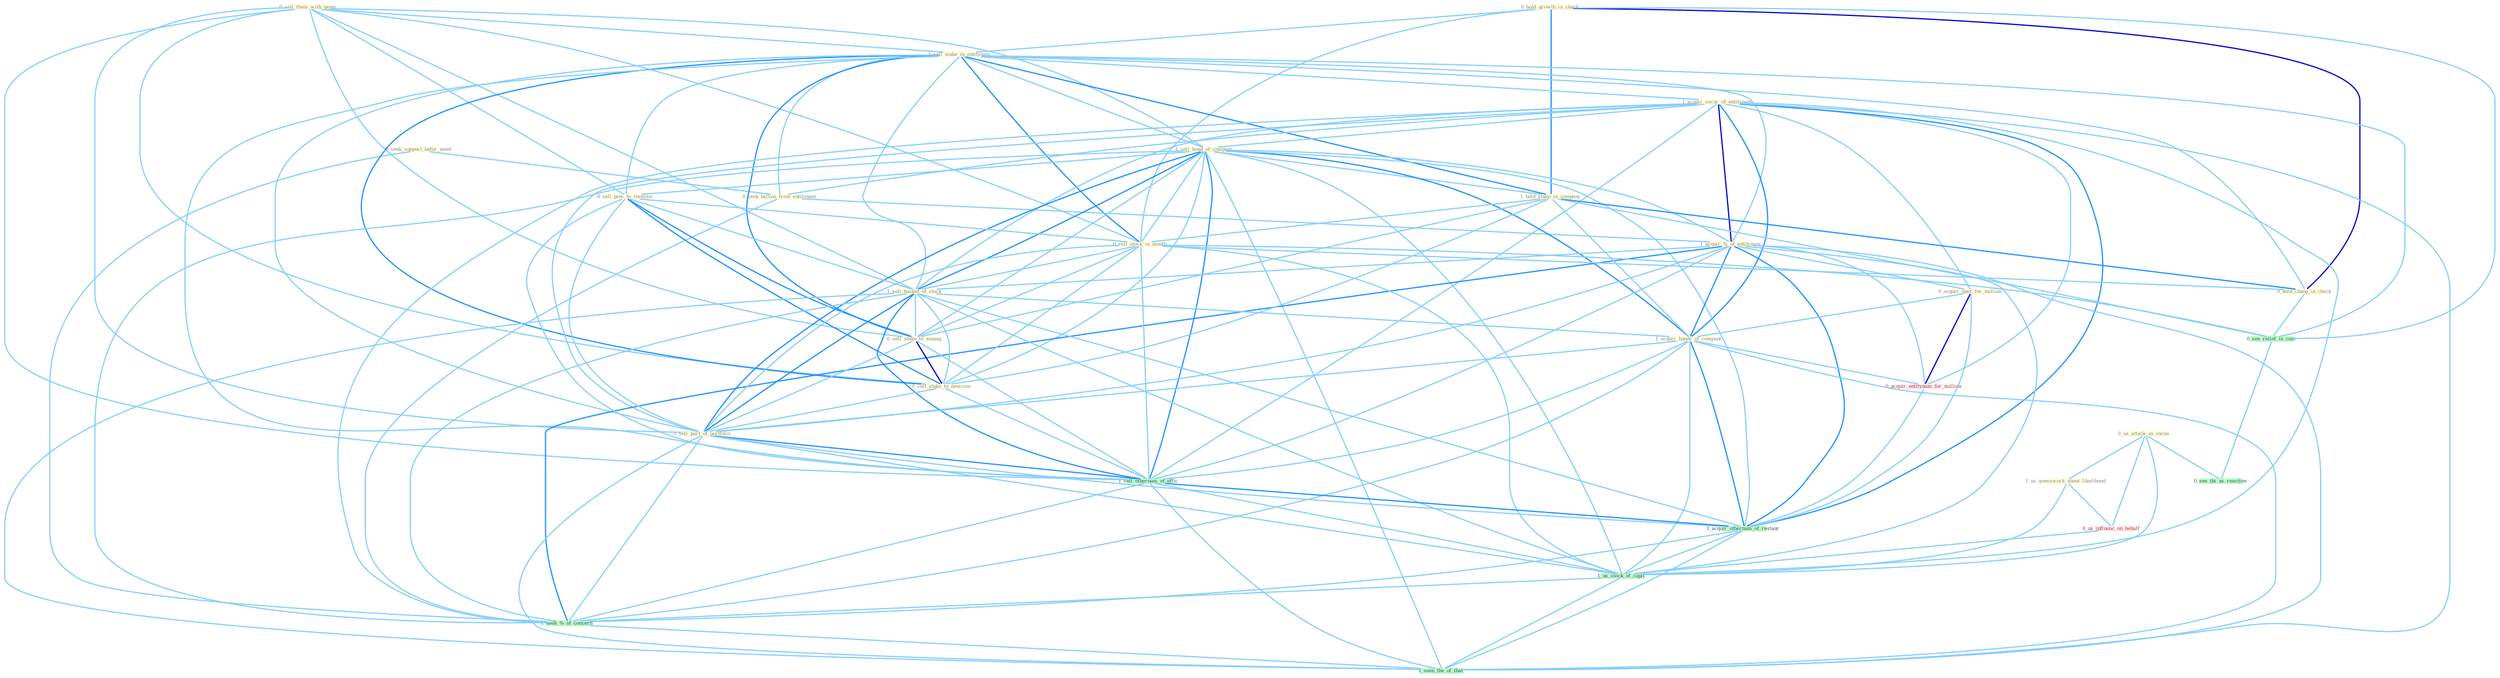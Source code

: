 Graph G{ 
    node
    [shape=polygon,style=filled,width=.5,height=.06,color="#BDFCC9",fixedsize=true,fontsize=4,
    fontcolor="#2f4f4f"];
    {node
    [color="#ffffe0", fontcolor="#8b7d6b"] "0_hold_growth_in_check " "0_seek_support_befor_meet " "0_sell_them_with_gener " "1_sell_stake_in_entitynam " "1_acquir_secur_of_entitynam " "0_seek_billion_from_entitynam " "1_sell_bond_of_compani " "1_acquir_%_of_entitynam " "0_us_attack_as_excus " "1_hold_stake_in_compani " "1_us_guesswork_about_likelihood " "0_sell_piec_to_investor " "0_sell_stock_in_month " "0_acquir_oper_for_million " "1_sell_basket_of_stock " "0_sell_stake_to_manag " "0_sell_stake_to_newcom " "1_acquir_hundr_of_compani " "0_hold_chang_in_check " "1_sell_part_of_portfolio "}
{node [color="#fff0f5", fontcolor="#b22222"] "0_acquir_entitynam_for_million " "0_us_influenc_on_behalf "}
edge [color="#B0E2FF"];

	"0_hold_growth_in_check " -- "1_sell_stake_in_entitynam " [w="1", color="#87cefa" ];
	"0_hold_growth_in_check " -- "1_hold_stake_in_compani " [w="2", color="#1e90ff" , len=0.8];
	"0_hold_growth_in_check " -- "0_sell_stock_in_month " [w="1", color="#87cefa" ];
	"0_hold_growth_in_check " -- "0_hold_chang_in_check " [w="3", color="#0000cd" , len=0.6];
	"0_hold_growth_in_check " -- "0_see_relief_in_cost " [w="1", color="#87cefa" ];
	"0_seek_support_befor_meet " -- "0_seek_billion_from_entitynam " [w="1", color="#87cefa" ];
	"0_seek_support_befor_meet " -- "1_seek_%_of_concern " [w="1", color="#87cefa" ];
	"0_sell_them_with_gener " -- "1_sell_stake_in_entitynam " [w="1", color="#87cefa" ];
	"0_sell_them_with_gener " -- "1_sell_bond_of_compani " [w="1", color="#87cefa" ];
	"0_sell_them_with_gener " -- "0_sell_piec_to_investor " [w="1", color="#87cefa" ];
	"0_sell_them_with_gener " -- "0_sell_stock_in_month " [w="1", color="#87cefa" ];
	"0_sell_them_with_gener " -- "1_sell_basket_of_stock " [w="1", color="#87cefa" ];
	"0_sell_them_with_gener " -- "0_sell_stake_to_manag " [w="1", color="#87cefa" ];
	"0_sell_them_with_gener " -- "0_sell_stake_to_newcom " [w="1", color="#87cefa" ];
	"0_sell_them_with_gener " -- "1_sell_part_of_portfolio " [w="1", color="#87cefa" ];
	"0_sell_them_with_gener " -- "1_sell_othernum_of_offic " [w="1", color="#87cefa" ];
	"1_sell_stake_in_entitynam " -- "1_acquir_secur_of_entitynam " [w="1", color="#87cefa" ];
	"1_sell_stake_in_entitynam " -- "0_seek_billion_from_entitynam " [w="1", color="#87cefa" ];
	"1_sell_stake_in_entitynam " -- "1_sell_bond_of_compani " [w="1", color="#87cefa" ];
	"1_sell_stake_in_entitynam " -- "1_acquir_%_of_entitynam " [w="1", color="#87cefa" ];
	"1_sell_stake_in_entitynam " -- "1_hold_stake_in_compani " [w="2", color="#1e90ff" , len=0.8];
	"1_sell_stake_in_entitynam " -- "0_sell_piec_to_investor " [w="1", color="#87cefa" ];
	"1_sell_stake_in_entitynam " -- "0_sell_stock_in_month " [w="2", color="#1e90ff" , len=0.8];
	"1_sell_stake_in_entitynam " -- "1_sell_basket_of_stock " [w="1", color="#87cefa" ];
	"1_sell_stake_in_entitynam " -- "0_sell_stake_to_manag " [w="2", color="#1e90ff" , len=0.8];
	"1_sell_stake_in_entitynam " -- "0_sell_stake_to_newcom " [w="2", color="#1e90ff" , len=0.8];
	"1_sell_stake_in_entitynam " -- "0_hold_chang_in_check " [w="1", color="#87cefa" ];
	"1_sell_stake_in_entitynam " -- "1_sell_part_of_portfolio " [w="1", color="#87cefa" ];
	"1_sell_stake_in_entitynam " -- "1_sell_othernum_of_offic " [w="1", color="#87cefa" ];
	"1_sell_stake_in_entitynam " -- "0_see_relief_in_cost " [w="1", color="#87cefa" ];
	"1_acquir_secur_of_entitynam " -- "0_seek_billion_from_entitynam " [w="1", color="#87cefa" ];
	"1_acquir_secur_of_entitynam " -- "1_sell_bond_of_compani " [w="1", color="#87cefa" ];
	"1_acquir_secur_of_entitynam " -- "1_acquir_%_of_entitynam " [w="3", color="#0000cd" , len=0.6];
	"1_acquir_secur_of_entitynam " -- "0_acquir_oper_for_million " [w="1", color="#87cefa" ];
	"1_acquir_secur_of_entitynam " -- "1_sell_basket_of_stock " [w="1", color="#87cefa" ];
	"1_acquir_secur_of_entitynam " -- "1_acquir_hundr_of_compani " [w="2", color="#1e90ff" , len=0.8];
	"1_acquir_secur_of_entitynam " -- "1_sell_part_of_portfolio " [w="1", color="#87cefa" ];
	"1_acquir_secur_of_entitynam " -- "0_acquir_entitynam_for_million " [w="1", color="#87cefa" ];
	"1_acquir_secur_of_entitynam " -- "1_sell_othernum_of_offic " [w="1", color="#87cefa" ];
	"1_acquir_secur_of_entitynam " -- "1_acquir_othernum_of_restaur " [w="2", color="#1e90ff" , len=0.8];
	"1_acquir_secur_of_entitynam " -- "1_us_stock_of_capit " [w="1", color="#87cefa" ];
	"1_acquir_secur_of_entitynam " -- "1_seek_%_of_concern " [w="1", color="#87cefa" ];
	"1_acquir_secur_of_entitynam " -- "1_seen_the_of_that " [w="1", color="#87cefa" ];
	"0_seek_billion_from_entitynam " -- "1_acquir_%_of_entitynam " [w="1", color="#87cefa" ];
	"0_seek_billion_from_entitynam " -- "1_seek_%_of_concern " [w="1", color="#87cefa" ];
	"1_sell_bond_of_compani " -- "1_acquir_%_of_entitynam " [w="1", color="#87cefa" ];
	"1_sell_bond_of_compani " -- "1_hold_stake_in_compani " [w="1", color="#87cefa" ];
	"1_sell_bond_of_compani " -- "0_sell_piec_to_investor " [w="1", color="#87cefa" ];
	"1_sell_bond_of_compani " -- "0_sell_stock_in_month " [w="1", color="#87cefa" ];
	"1_sell_bond_of_compani " -- "1_sell_basket_of_stock " [w="2", color="#1e90ff" , len=0.8];
	"1_sell_bond_of_compani " -- "0_sell_stake_to_manag " [w="1", color="#87cefa" ];
	"1_sell_bond_of_compani " -- "0_sell_stake_to_newcom " [w="1", color="#87cefa" ];
	"1_sell_bond_of_compani " -- "1_acquir_hundr_of_compani " [w="2", color="#1e90ff" , len=0.8];
	"1_sell_bond_of_compani " -- "1_sell_part_of_portfolio " [w="2", color="#1e90ff" , len=0.8];
	"1_sell_bond_of_compani " -- "1_sell_othernum_of_offic " [w="2", color="#1e90ff" , len=0.8];
	"1_sell_bond_of_compani " -- "1_acquir_othernum_of_restaur " [w="1", color="#87cefa" ];
	"1_sell_bond_of_compani " -- "1_us_stock_of_capit " [w="1", color="#87cefa" ];
	"1_sell_bond_of_compani " -- "1_seek_%_of_concern " [w="1", color="#87cefa" ];
	"1_sell_bond_of_compani " -- "1_seen_the_of_that " [w="1", color="#87cefa" ];
	"1_acquir_%_of_entitynam " -- "0_acquir_oper_for_million " [w="1", color="#87cefa" ];
	"1_acquir_%_of_entitynam " -- "1_sell_basket_of_stock " [w="1", color="#87cefa" ];
	"1_acquir_%_of_entitynam " -- "1_acquir_hundr_of_compani " [w="2", color="#1e90ff" , len=0.8];
	"1_acquir_%_of_entitynam " -- "1_sell_part_of_portfolio " [w="1", color="#87cefa" ];
	"1_acquir_%_of_entitynam " -- "0_acquir_entitynam_for_million " [w="1", color="#87cefa" ];
	"1_acquir_%_of_entitynam " -- "1_sell_othernum_of_offic " [w="1", color="#87cefa" ];
	"1_acquir_%_of_entitynam " -- "1_acquir_othernum_of_restaur " [w="2", color="#1e90ff" , len=0.8];
	"1_acquir_%_of_entitynam " -- "1_us_stock_of_capit " [w="1", color="#87cefa" ];
	"1_acquir_%_of_entitynam " -- "1_seek_%_of_concern " [w="2", color="#1e90ff" , len=0.8];
	"1_acquir_%_of_entitynam " -- "1_seen_the_of_that " [w="1", color="#87cefa" ];
	"0_us_attack_as_excus " -- "1_us_guesswork_about_likelihood " [w="1", color="#87cefa" ];
	"0_us_attack_as_excus " -- "0_us_influenc_on_behalf " [w="1", color="#87cefa" ];
	"0_us_attack_as_excus " -- "0_see_thi_as_reaction " [w="1", color="#87cefa" ];
	"0_us_attack_as_excus " -- "1_us_stock_of_capit " [w="1", color="#87cefa" ];
	"1_hold_stake_in_compani " -- "0_sell_stock_in_month " [w="1", color="#87cefa" ];
	"1_hold_stake_in_compani " -- "0_sell_stake_to_manag " [w="1", color="#87cefa" ];
	"1_hold_stake_in_compani " -- "0_sell_stake_to_newcom " [w="1", color="#87cefa" ];
	"1_hold_stake_in_compani " -- "1_acquir_hundr_of_compani " [w="1", color="#87cefa" ];
	"1_hold_stake_in_compani " -- "0_hold_chang_in_check " [w="2", color="#1e90ff" , len=0.8];
	"1_hold_stake_in_compani " -- "0_see_relief_in_cost " [w="1", color="#87cefa" ];
	"1_us_guesswork_about_likelihood " -- "0_us_influenc_on_behalf " [w="1", color="#87cefa" ];
	"1_us_guesswork_about_likelihood " -- "1_us_stock_of_capit " [w="1", color="#87cefa" ];
	"0_sell_piec_to_investor " -- "0_sell_stock_in_month " [w="1", color="#87cefa" ];
	"0_sell_piec_to_investor " -- "1_sell_basket_of_stock " [w="1", color="#87cefa" ];
	"0_sell_piec_to_investor " -- "0_sell_stake_to_manag " [w="2", color="#1e90ff" , len=0.8];
	"0_sell_piec_to_investor " -- "0_sell_stake_to_newcom " [w="2", color="#1e90ff" , len=0.8];
	"0_sell_piec_to_investor " -- "1_sell_part_of_portfolio " [w="1", color="#87cefa" ];
	"0_sell_piec_to_investor " -- "1_sell_othernum_of_offic " [w="1", color="#87cefa" ];
	"0_sell_stock_in_month " -- "1_sell_basket_of_stock " [w="1", color="#87cefa" ];
	"0_sell_stock_in_month " -- "0_sell_stake_to_manag " [w="1", color="#87cefa" ];
	"0_sell_stock_in_month " -- "0_sell_stake_to_newcom " [w="1", color="#87cefa" ];
	"0_sell_stock_in_month " -- "0_hold_chang_in_check " [w="1", color="#87cefa" ];
	"0_sell_stock_in_month " -- "1_sell_part_of_portfolio " [w="1", color="#87cefa" ];
	"0_sell_stock_in_month " -- "1_sell_othernum_of_offic " [w="1", color="#87cefa" ];
	"0_sell_stock_in_month " -- "0_see_relief_in_cost " [w="1", color="#87cefa" ];
	"0_sell_stock_in_month " -- "1_us_stock_of_capit " [w="1", color="#87cefa" ];
	"0_acquir_oper_for_million " -- "1_acquir_hundr_of_compani " [w="1", color="#87cefa" ];
	"0_acquir_oper_for_million " -- "0_acquir_entitynam_for_million " [w="3", color="#0000cd" , len=0.6];
	"0_acquir_oper_for_million " -- "1_acquir_othernum_of_restaur " [w="1", color="#87cefa" ];
	"1_sell_basket_of_stock " -- "0_sell_stake_to_manag " [w="1", color="#87cefa" ];
	"1_sell_basket_of_stock " -- "0_sell_stake_to_newcom " [w="1", color="#87cefa" ];
	"1_sell_basket_of_stock " -- "1_acquir_hundr_of_compani " [w="1", color="#87cefa" ];
	"1_sell_basket_of_stock " -- "1_sell_part_of_portfolio " [w="2", color="#1e90ff" , len=0.8];
	"1_sell_basket_of_stock " -- "1_sell_othernum_of_offic " [w="2", color="#1e90ff" , len=0.8];
	"1_sell_basket_of_stock " -- "1_acquir_othernum_of_restaur " [w="1", color="#87cefa" ];
	"1_sell_basket_of_stock " -- "1_us_stock_of_capit " [w="1", color="#87cefa" ];
	"1_sell_basket_of_stock " -- "1_seek_%_of_concern " [w="1", color="#87cefa" ];
	"1_sell_basket_of_stock " -- "1_seen_the_of_that " [w="1", color="#87cefa" ];
	"0_sell_stake_to_manag " -- "0_sell_stake_to_newcom " [w="3", color="#0000cd" , len=0.6];
	"0_sell_stake_to_manag " -- "1_sell_part_of_portfolio " [w="1", color="#87cefa" ];
	"0_sell_stake_to_manag " -- "1_sell_othernum_of_offic " [w="1", color="#87cefa" ];
	"0_sell_stake_to_newcom " -- "1_sell_part_of_portfolio " [w="1", color="#87cefa" ];
	"0_sell_stake_to_newcom " -- "1_sell_othernum_of_offic " [w="1", color="#87cefa" ];
	"1_acquir_hundr_of_compani " -- "1_sell_part_of_portfolio " [w="1", color="#87cefa" ];
	"1_acquir_hundr_of_compani " -- "0_acquir_entitynam_for_million " [w="1", color="#87cefa" ];
	"1_acquir_hundr_of_compani " -- "1_sell_othernum_of_offic " [w="1", color="#87cefa" ];
	"1_acquir_hundr_of_compani " -- "1_acquir_othernum_of_restaur " [w="2", color="#1e90ff" , len=0.8];
	"1_acquir_hundr_of_compani " -- "1_us_stock_of_capit " [w="1", color="#87cefa" ];
	"1_acquir_hundr_of_compani " -- "1_seek_%_of_concern " [w="1", color="#87cefa" ];
	"1_acquir_hundr_of_compani " -- "1_seen_the_of_that " [w="1", color="#87cefa" ];
	"0_hold_chang_in_check " -- "0_see_relief_in_cost " [w="1", color="#87cefa" ];
	"1_sell_part_of_portfolio " -- "1_sell_othernum_of_offic " [w="2", color="#1e90ff" , len=0.8];
	"1_sell_part_of_portfolio " -- "1_acquir_othernum_of_restaur " [w="1", color="#87cefa" ];
	"1_sell_part_of_portfolio " -- "1_us_stock_of_capit " [w="1", color="#87cefa" ];
	"1_sell_part_of_portfolio " -- "1_seek_%_of_concern " [w="1", color="#87cefa" ];
	"1_sell_part_of_portfolio " -- "1_seen_the_of_that " [w="1", color="#87cefa" ];
	"0_acquir_entitynam_for_million " -- "1_acquir_othernum_of_restaur " [w="1", color="#87cefa" ];
	"1_sell_othernum_of_offic " -- "1_acquir_othernum_of_restaur " [w="2", color="#1e90ff" , len=0.8];
	"1_sell_othernum_of_offic " -- "1_us_stock_of_capit " [w="1", color="#87cefa" ];
	"1_sell_othernum_of_offic " -- "1_seek_%_of_concern " [w="1", color="#87cefa" ];
	"1_sell_othernum_of_offic " -- "1_seen_the_of_that " [w="1", color="#87cefa" ];
	"0_us_influenc_on_behalf " -- "1_us_stock_of_capit " [w="1", color="#87cefa" ];
	"0_see_relief_in_cost " -- "0_see_thi_as_reaction " [w="1", color="#87cefa" ];
	"1_acquir_othernum_of_restaur " -- "1_us_stock_of_capit " [w="1", color="#87cefa" ];
	"1_acquir_othernum_of_restaur " -- "1_seek_%_of_concern " [w="1", color="#87cefa" ];
	"1_acquir_othernum_of_restaur " -- "1_seen_the_of_that " [w="1", color="#87cefa" ];
	"1_us_stock_of_capit " -- "1_seek_%_of_concern " [w="1", color="#87cefa" ];
	"1_us_stock_of_capit " -- "1_seen_the_of_that " [w="1", color="#87cefa" ];
	"1_seek_%_of_concern " -- "1_seen_the_of_that " [w="1", color="#87cefa" ];
}